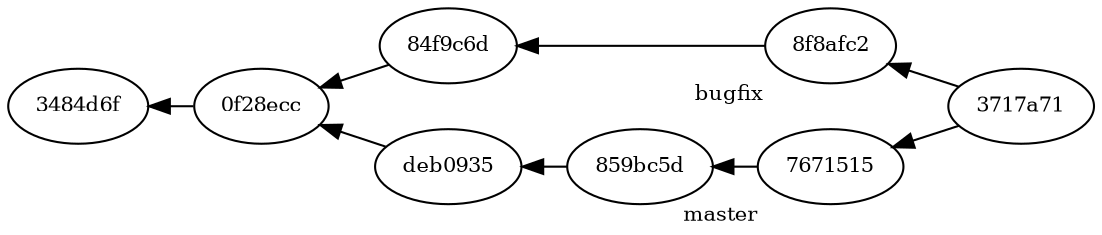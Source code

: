 digraph branch 
{
  rankdir=LR
  ranksep=0.3
  nodesep=0.3
  node [fontsize=10]
  edge [dir = "back"]
  c2 [label = "3484d6f"]
  c3 [label = "0f28ecc"]
  c4 [label = "84f9c6d"]
  c5 [label = "8f8afc2", xlabel="bugfix"]
  c6 [label = "deb0935"]
  c7 [label = "859bc5d"]
  c8 [label = "7671515", xlabel="master"]
  c9 [label = "3717a71"]


  c2 -> c3 -> c4 -> c5 -> c9
  c3 -> c6 -> c7  -> c8 -> c9
}